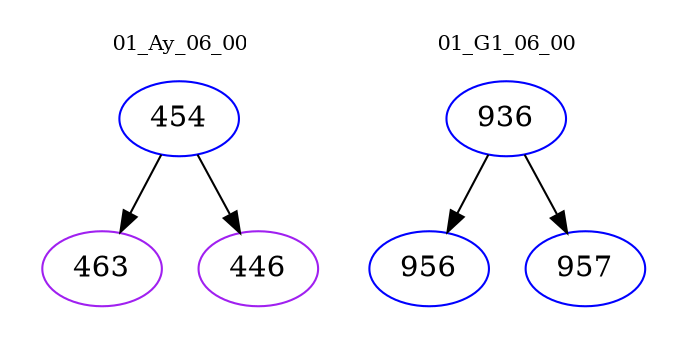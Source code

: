 digraph{
subgraph cluster_0 {
color = white
label = "01_Ay_06_00";
fontsize=10;
T0_454 [label="454", color="blue"]
T0_454 -> T0_463 [color="black"]
T0_463 [label="463", color="purple"]
T0_454 -> T0_446 [color="black"]
T0_446 [label="446", color="purple"]
}
subgraph cluster_1 {
color = white
label = "01_G1_06_00";
fontsize=10;
T1_936 [label="936", color="blue"]
T1_936 -> T1_956 [color="black"]
T1_956 [label="956", color="blue"]
T1_936 -> T1_957 [color="black"]
T1_957 [label="957", color="blue"]
}
}
